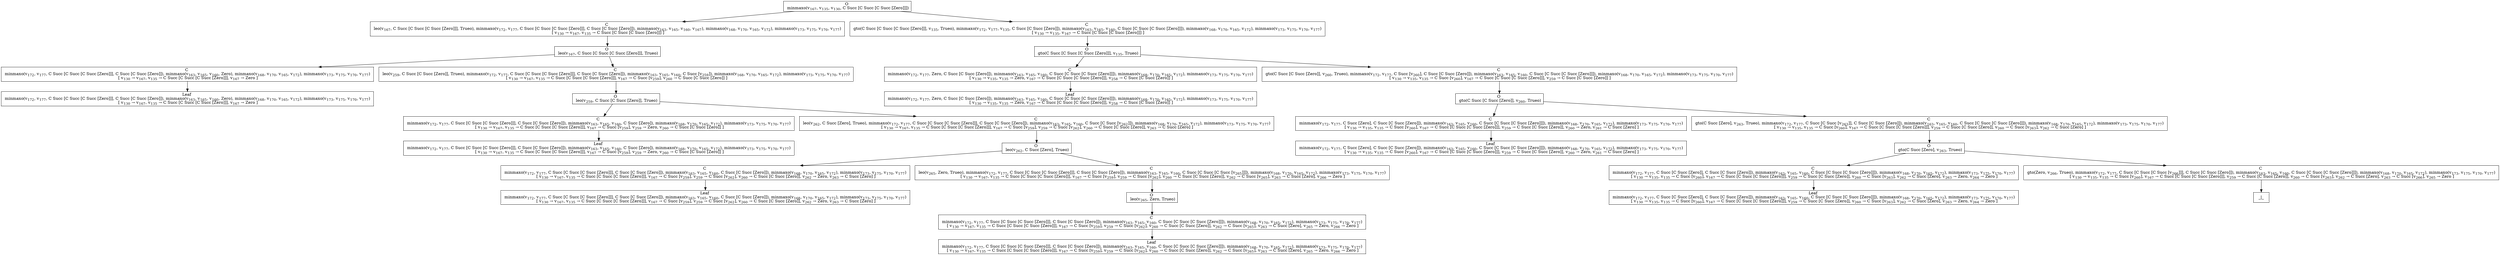 digraph {
    graph [rankdir=TB
          ,bgcolor=transparent];
    node [shape=box
         ,fillcolor=white
         ,style=filled];
    0 [label=<O <BR/> minmaxo(v<SUB>167</SUB>, v<SUB>135</SUB>, v<SUB>130</SUB>, C Succ [C Succ [C Succ [Zero]]])>];
    1 [label=<C <BR/> leo(v<SUB>167</SUB>, C Succ [C Succ [C Succ [Zero]]], Trueo), minmaxo(v<SUB>172</SUB>, v<SUB>177</SUB>, C Succ [C Succ [C Succ [Zero]]], C Succ [C Succ [Zero]]), minmaxo(v<SUB>163</SUB>, v<SUB>165</SUB>, v<SUB>160</SUB>, v<SUB>167</SUB>), minmaxo(v<SUB>168</SUB>, v<SUB>170</SUB>, v<SUB>165</SUB>, v<SUB>172</SUB>), minmaxo(v<SUB>173</SUB>, v<SUB>175</SUB>, v<SUB>170</SUB>, v<SUB>177</SUB>) <BR/>  [ v<SUB>130</SUB> &rarr; v<SUB>167</SUB>, v<SUB>135</SUB> &rarr; C Succ [C Succ [C Succ [Zero]]] ] >];
    2 [label=<C <BR/> gto(C Succ [C Succ [C Succ [Zero]]], v<SUB>135</SUB>, Trueo), minmaxo(v<SUB>172</SUB>, v<SUB>177</SUB>, v<SUB>135</SUB>, C Succ [C Succ [Zero]]), minmaxo(v<SUB>163</SUB>, v<SUB>165</SUB>, v<SUB>160</SUB>, C Succ [C Succ [C Succ [Zero]]]), minmaxo(v<SUB>168</SUB>, v<SUB>170</SUB>, v<SUB>165</SUB>, v<SUB>172</SUB>), minmaxo(v<SUB>173</SUB>, v<SUB>175</SUB>, v<SUB>170</SUB>, v<SUB>177</SUB>) <BR/>  [ v<SUB>130</SUB> &rarr; v<SUB>135</SUB>, v<SUB>167</SUB> &rarr; C Succ [C Succ [C Succ [Zero]]] ] >];
    3 [label=<O <BR/> leo(v<SUB>167</SUB>, C Succ [C Succ [C Succ [Zero]]], Trueo)>];
    4 [label=<C <BR/> minmaxo(v<SUB>172</SUB>, v<SUB>177</SUB>, C Succ [C Succ [C Succ [Zero]]], C Succ [C Succ [Zero]]), minmaxo(v<SUB>163</SUB>, v<SUB>165</SUB>, v<SUB>160</SUB>, Zero), minmaxo(v<SUB>168</SUB>, v<SUB>170</SUB>, v<SUB>165</SUB>, v<SUB>172</SUB>), minmaxo(v<SUB>173</SUB>, v<SUB>175</SUB>, v<SUB>170</SUB>, v<SUB>177</SUB>) <BR/>  [ v<SUB>130</SUB> &rarr; v<SUB>167</SUB>, v<SUB>135</SUB> &rarr; C Succ [C Succ [C Succ [Zero]]], v<SUB>167</SUB> &rarr; Zero ] >];
    5 [label=<C <BR/> leo(v<SUB>259</SUB>, C Succ [C Succ [Zero]], Trueo), minmaxo(v<SUB>172</SUB>, v<SUB>177</SUB>, C Succ [C Succ [C Succ [Zero]]], C Succ [C Succ [Zero]]), minmaxo(v<SUB>163</SUB>, v<SUB>165</SUB>, v<SUB>160</SUB>, C Succ [v<SUB>259</SUB>]), minmaxo(v<SUB>168</SUB>, v<SUB>170</SUB>, v<SUB>165</SUB>, v<SUB>172</SUB>), minmaxo(v<SUB>173</SUB>, v<SUB>175</SUB>, v<SUB>170</SUB>, v<SUB>177</SUB>) <BR/>  [ v<SUB>130</SUB> &rarr; v<SUB>167</SUB>, v<SUB>135</SUB> &rarr; C Succ [C Succ [C Succ [Zero]]], v<SUB>167</SUB> &rarr; C Succ [v<SUB>259</SUB>], v<SUB>260</SUB> &rarr; C Succ [C Succ [Zero]] ] >];
    6 [label=<Leaf <BR/> minmaxo(v<SUB>172</SUB>, v<SUB>177</SUB>, C Succ [C Succ [C Succ [Zero]]], C Succ [C Succ [Zero]]), minmaxo(v<SUB>163</SUB>, v<SUB>165</SUB>, v<SUB>160</SUB>, Zero), minmaxo(v<SUB>168</SUB>, v<SUB>170</SUB>, v<SUB>165</SUB>, v<SUB>172</SUB>), minmaxo(v<SUB>173</SUB>, v<SUB>175</SUB>, v<SUB>170</SUB>, v<SUB>177</SUB>) <BR/>  [ v<SUB>130</SUB> &rarr; v<SUB>167</SUB>, v<SUB>135</SUB> &rarr; C Succ [C Succ [C Succ [Zero]]], v<SUB>167</SUB> &rarr; Zero ] >];
    7 [label=<O <BR/> leo(v<SUB>259</SUB>, C Succ [C Succ [Zero]], Trueo)>];
    8 [label=<C <BR/> minmaxo(v<SUB>172</SUB>, v<SUB>177</SUB>, C Succ [C Succ [C Succ [Zero]]], C Succ [C Succ [Zero]]), minmaxo(v<SUB>163</SUB>, v<SUB>165</SUB>, v<SUB>160</SUB>, C Succ [Zero]), minmaxo(v<SUB>168</SUB>, v<SUB>170</SUB>, v<SUB>165</SUB>, v<SUB>172</SUB>), minmaxo(v<SUB>173</SUB>, v<SUB>175</SUB>, v<SUB>170</SUB>, v<SUB>177</SUB>) <BR/>  [ v<SUB>130</SUB> &rarr; v<SUB>167</SUB>, v<SUB>135</SUB> &rarr; C Succ [C Succ [C Succ [Zero]]], v<SUB>167</SUB> &rarr; C Succ [v<SUB>259</SUB>], v<SUB>259</SUB> &rarr; Zero, v<SUB>260</SUB> &rarr; C Succ [C Succ [Zero]] ] >];
    9 [label=<C <BR/> leo(v<SUB>262</SUB>, C Succ [Zero], Trueo), minmaxo(v<SUB>172</SUB>, v<SUB>177</SUB>, C Succ [C Succ [C Succ [Zero]]], C Succ [C Succ [Zero]]), minmaxo(v<SUB>163</SUB>, v<SUB>165</SUB>, v<SUB>160</SUB>, C Succ [C Succ [v<SUB>262</SUB>]]), minmaxo(v<SUB>168</SUB>, v<SUB>170</SUB>, v<SUB>165</SUB>, v<SUB>172</SUB>), minmaxo(v<SUB>173</SUB>, v<SUB>175</SUB>, v<SUB>170</SUB>, v<SUB>177</SUB>) <BR/>  [ v<SUB>130</SUB> &rarr; v<SUB>167</SUB>, v<SUB>135</SUB> &rarr; C Succ [C Succ [C Succ [Zero]]], v<SUB>167</SUB> &rarr; C Succ [v<SUB>259</SUB>], v<SUB>259</SUB> &rarr; C Succ [v<SUB>262</SUB>], v<SUB>260</SUB> &rarr; C Succ [C Succ [Zero]], v<SUB>263</SUB> &rarr; C Succ [Zero] ] >];
    10 [label=<Leaf <BR/> minmaxo(v<SUB>172</SUB>, v<SUB>177</SUB>, C Succ [C Succ [C Succ [Zero]]], C Succ [C Succ [Zero]]), minmaxo(v<SUB>163</SUB>, v<SUB>165</SUB>, v<SUB>160</SUB>, C Succ [Zero]), minmaxo(v<SUB>168</SUB>, v<SUB>170</SUB>, v<SUB>165</SUB>, v<SUB>172</SUB>), minmaxo(v<SUB>173</SUB>, v<SUB>175</SUB>, v<SUB>170</SUB>, v<SUB>177</SUB>) <BR/>  [ v<SUB>130</SUB> &rarr; v<SUB>167</SUB>, v<SUB>135</SUB> &rarr; C Succ [C Succ [C Succ [Zero]]], v<SUB>167</SUB> &rarr; C Succ [v<SUB>259</SUB>], v<SUB>259</SUB> &rarr; Zero, v<SUB>260</SUB> &rarr; C Succ [C Succ [Zero]] ] >];
    11 [label=<O <BR/> leo(v<SUB>262</SUB>, C Succ [Zero], Trueo)>];
    12 [label=<C <BR/> minmaxo(v<SUB>172</SUB>, v<SUB>177</SUB>, C Succ [C Succ [C Succ [Zero]]], C Succ [C Succ [Zero]]), minmaxo(v<SUB>163</SUB>, v<SUB>165</SUB>, v<SUB>160</SUB>, C Succ [C Succ [Zero]]), minmaxo(v<SUB>168</SUB>, v<SUB>170</SUB>, v<SUB>165</SUB>, v<SUB>172</SUB>), minmaxo(v<SUB>173</SUB>, v<SUB>175</SUB>, v<SUB>170</SUB>, v<SUB>177</SUB>) <BR/>  [ v<SUB>130</SUB> &rarr; v<SUB>167</SUB>, v<SUB>135</SUB> &rarr; C Succ [C Succ [C Succ [Zero]]], v<SUB>167</SUB> &rarr; C Succ [v<SUB>259</SUB>], v<SUB>259</SUB> &rarr; C Succ [v<SUB>262</SUB>], v<SUB>260</SUB> &rarr; C Succ [C Succ [Zero]], v<SUB>262</SUB> &rarr; Zero, v<SUB>263</SUB> &rarr; C Succ [Zero] ] >];
    13 [label=<C <BR/> leo(v<SUB>265</SUB>, Zero, Trueo), minmaxo(v<SUB>172</SUB>, v<SUB>177</SUB>, C Succ [C Succ [C Succ [Zero]]], C Succ [C Succ [Zero]]), minmaxo(v<SUB>163</SUB>, v<SUB>165</SUB>, v<SUB>160</SUB>, C Succ [C Succ [C Succ [v<SUB>265</SUB>]]]), minmaxo(v<SUB>168</SUB>, v<SUB>170</SUB>, v<SUB>165</SUB>, v<SUB>172</SUB>), minmaxo(v<SUB>173</SUB>, v<SUB>175</SUB>, v<SUB>170</SUB>, v<SUB>177</SUB>) <BR/>  [ v<SUB>130</SUB> &rarr; v<SUB>167</SUB>, v<SUB>135</SUB> &rarr; C Succ [C Succ [C Succ [Zero]]], v<SUB>167</SUB> &rarr; C Succ [v<SUB>259</SUB>], v<SUB>259</SUB> &rarr; C Succ [v<SUB>262</SUB>], v<SUB>260</SUB> &rarr; C Succ [C Succ [Zero]], v<SUB>262</SUB> &rarr; C Succ [v<SUB>265</SUB>], v<SUB>263</SUB> &rarr; C Succ [Zero], v<SUB>266</SUB> &rarr; Zero ] >];
    14 [label=<Leaf <BR/> minmaxo(v<SUB>172</SUB>, v<SUB>177</SUB>, C Succ [C Succ [C Succ [Zero]]], C Succ [C Succ [Zero]]), minmaxo(v<SUB>163</SUB>, v<SUB>165</SUB>, v<SUB>160</SUB>, C Succ [C Succ [Zero]]), minmaxo(v<SUB>168</SUB>, v<SUB>170</SUB>, v<SUB>165</SUB>, v<SUB>172</SUB>), minmaxo(v<SUB>173</SUB>, v<SUB>175</SUB>, v<SUB>170</SUB>, v<SUB>177</SUB>) <BR/>  [ v<SUB>130</SUB> &rarr; v<SUB>167</SUB>, v<SUB>135</SUB> &rarr; C Succ [C Succ [C Succ [Zero]]], v<SUB>167</SUB> &rarr; C Succ [v<SUB>259</SUB>], v<SUB>259</SUB> &rarr; C Succ [v<SUB>262</SUB>], v<SUB>260</SUB> &rarr; C Succ [C Succ [Zero]], v<SUB>262</SUB> &rarr; Zero, v<SUB>263</SUB> &rarr; C Succ [Zero] ] >];
    15 [label=<O <BR/> leo(v<SUB>265</SUB>, Zero, Trueo)>];
    16 [label=<C <BR/> minmaxo(v<SUB>172</SUB>, v<SUB>177</SUB>, C Succ [C Succ [C Succ [Zero]]], C Succ [C Succ [Zero]]), minmaxo(v<SUB>163</SUB>, v<SUB>165</SUB>, v<SUB>160</SUB>, C Succ [C Succ [C Succ [Zero]]]), minmaxo(v<SUB>168</SUB>, v<SUB>170</SUB>, v<SUB>165</SUB>, v<SUB>172</SUB>), minmaxo(v<SUB>173</SUB>, v<SUB>175</SUB>, v<SUB>170</SUB>, v<SUB>177</SUB>) <BR/>  [ v<SUB>130</SUB> &rarr; v<SUB>167</SUB>, v<SUB>135</SUB> &rarr; C Succ [C Succ [C Succ [Zero]]], v<SUB>167</SUB> &rarr; C Succ [v<SUB>259</SUB>], v<SUB>259</SUB> &rarr; C Succ [v<SUB>262</SUB>], v<SUB>260</SUB> &rarr; C Succ [C Succ [Zero]], v<SUB>262</SUB> &rarr; C Succ [v<SUB>265</SUB>], v<SUB>263</SUB> &rarr; C Succ [Zero], v<SUB>265</SUB> &rarr; Zero, v<SUB>266</SUB> &rarr; Zero ] >];
    17 [label=<Leaf <BR/> minmaxo(v<SUB>172</SUB>, v<SUB>177</SUB>, C Succ [C Succ [C Succ [Zero]]], C Succ [C Succ [Zero]]), minmaxo(v<SUB>163</SUB>, v<SUB>165</SUB>, v<SUB>160</SUB>, C Succ [C Succ [C Succ [Zero]]]), minmaxo(v<SUB>168</SUB>, v<SUB>170</SUB>, v<SUB>165</SUB>, v<SUB>172</SUB>), minmaxo(v<SUB>173</SUB>, v<SUB>175</SUB>, v<SUB>170</SUB>, v<SUB>177</SUB>) <BR/>  [ v<SUB>130</SUB> &rarr; v<SUB>167</SUB>, v<SUB>135</SUB> &rarr; C Succ [C Succ [C Succ [Zero]]], v<SUB>167</SUB> &rarr; C Succ [v<SUB>259</SUB>], v<SUB>259</SUB> &rarr; C Succ [v<SUB>262</SUB>], v<SUB>260</SUB> &rarr; C Succ [C Succ [Zero]], v<SUB>262</SUB> &rarr; C Succ [v<SUB>265</SUB>], v<SUB>263</SUB> &rarr; C Succ [Zero], v<SUB>265</SUB> &rarr; Zero, v<SUB>266</SUB> &rarr; Zero ] >];
    18 [label=<O <BR/> gto(C Succ [C Succ [C Succ [Zero]]], v<SUB>135</SUB>, Trueo)>];
    19 [label=<C <BR/> minmaxo(v<SUB>172</SUB>, v<SUB>177</SUB>, Zero, C Succ [C Succ [Zero]]), minmaxo(v<SUB>163</SUB>, v<SUB>165</SUB>, v<SUB>160</SUB>, C Succ [C Succ [C Succ [Zero]]]), minmaxo(v<SUB>168</SUB>, v<SUB>170</SUB>, v<SUB>165</SUB>, v<SUB>172</SUB>), minmaxo(v<SUB>173</SUB>, v<SUB>175</SUB>, v<SUB>170</SUB>, v<SUB>177</SUB>) <BR/>  [ v<SUB>130</SUB> &rarr; v<SUB>135</SUB>, v<SUB>135</SUB> &rarr; Zero, v<SUB>167</SUB> &rarr; C Succ [C Succ [C Succ [Zero]]], v<SUB>258</SUB> &rarr; C Succ [C Succ [Zero]] ] >];
    20 [label=<C <BR/> gto(C Succ [C Succ [Zero]], v<SUB>260</SUB>, Trueo), minmaxo(v<SUB>172</SUB>, v<SUB>177</SUB>, C Succ [v<SUB>260</SUB>], C Succ [C Succ [Zero]]), minmaxo(v<SUB>163</SUB>, v<SUB>165</SUB>, v<SUB>160</SUB>, C Succ [C Succ [C Succ [Zero]]]), minmaxo(v<SUB>168</SUB>, v<SUB>170</SUB>, v<SUB>165</SUB>, v<SUB>172</SUB>), minmaxo(v<SUB>173</SUB>, v<SUB>175</SUB>, v<SUB>170</SUB>, v<SUB>177</SUB>) <BR/>  [ v<SUB>130</SUB> &rarr; v<SUB>135</SUB>, v<SUB>135</SUB> &rarr; C Succ [v<SUB>260</SUB>], v<SUB>167</SUB> &rarr; C Succ [C Succ [C Succ [Zero]]], v<SUB>259</SUB> &rarr; C Succ [C Succ [Zero]] ] >];
    21 [label=<Leaf <BR/> minmaxo(v<SUB>172</SUB>, v<SUB>177</SUB>, Zero, C Succ [C Succ [Zero]]), minmaxo(v<SUB>163</SUB>, v<SUB>165</SUB>, v<SUB>160</SUB>, C Succ [C Succ [C Succ [Zero]]]), minmaxo(v<SUB>168</SUB>, v<SUB>170</SUB>, v<SUB>165</SUB>, v<SUB>172</SUB>), minmaxo(v<SUB>173</SUB>, v<SUB>175</SUB>, v<SUB>170</SUB>, v<SUB>177</SUB>) <BR/>  [ v<SUB>130</SUB> &rarr; v<SUB>135</SUB>, v<SUB>135</SUB> &rarr; Zero, v<SUB>167</SUB> &rarr; C Succ [C Succ [C Succ [Zero]]], v<SUB>258</SUB> &rarr; C Succ [C Succ [Zero]] ] >];
    22 [label=<O <BR/> gto(C Succ [C Succ [Zero]], v<SUB>260</SUB>, Trueo)>];
    23 [label=<C <BR/> minmaxo(v<SUB>172</SUB>, v<SUB>177</SUB>, C Succ [Zero], C Succ [C Succ [Zero]]), minmaxo(v<SUB>163</SUB>, v<SUB>165</SUB>, v<SUB>160</SUB>, C Succ [C Succ [C Succ [Zero]]]), minmaxo(v<SUB>168</SUB>, v<SUB>170</SUB>, v<SUB>165</SUB>, v<SUB>172</SUB>), minmaxo(v<SUB>173</SUB>, v<SUB>175</SUB>, v<SUB>170</SUB>, v<SUB>177</SUB>) <BR/>  [ v<SUB>130</SUB> &rarr; v<SUB>135</SUB>, v<SUB>135</SUB> &rarr; C Succ [v<SUB>260</SUB>], v<SUB>167</SUB> &rarr; C Succ [C Succ [C Succ [Zero]]], v<SUB>259</SUB> &rarr; C Succ [C Succ [Zero]], v<SUB>260</SUB> &rarr; Zero, v<SUB>261</SUB> &rarr; C Succ [Zero] ] >];
    24 [label=<C <BR/> gto(C Succ [Zero], v<SUB>263</SUB>, Trueo), minmaxo(v<SUB>172</SUB>, v<SUB>177</SUB>, C Succ [C Succ [v<SUB>263</SUB>]], C Succ [C Succ [Zero]]), minmaxo(v<SUB>163</SUB>, v<SUB>165</SUB>, v<SUB>160</SUB>, C Succ [C Succ [C Succ [Zero]]]), minmaxo(v<SUB>168</SUB>, v<SUB>170</SUB>, v<SUB>165</SUB>, v<SUB>172</SUB>), minmaxo(v<SUB>173</SUB>, v<SUB>175</SUB>, v<SUB>170</SUB>, v<SUB>177</SUB>) <BR/>  [ v<SUB>130</SUB> &rarr; v<SUB>135</SUB>, v<SUB>135</SUB> &rarr; C Succ [v<SUB>260</SUB>], v<SUB>167</SUB> &rarr; C Succ [C Succ [C Succ [Zero]]], v<SUB>259</SUB> &rarr; C Succ [C Succ [Zero]], v<SUB>260</SUB> &rarr; C Succ [v<SUB>263</SUB>], v<SUB>262</SUB> &rarr; C Succ [Zero] ] >];
    25 [label=<Leaf <BR/> minmaxo(v<SUB>172</SUB>, v<SUB>177</SUB>, C Succ [Zero], C Succ [C Succ [Zero]]), minmaxo(v<SUB>163</SUB>, v<SUB>165</SUB>, v<SUB>160</SUB>, C Succ [C Succ [C Succ [Zero]]]), minmaxo(v<SUB>168</SUB>, v<SUB>170</SUB>, v<SUB>165</SUB>, v<SUB>172</SUB>), minmaxo(v<SUB>173</SUB>, v<SUB>175</SUB>, v<SUB>170</SUB>, v<SUB>177</SUB>) <BR/>  [ v<SUB>130</SUB> &rarr; v<SUB>135</SUB>, v<SUB>135</SUB> &rarr; C Succ [v<SUB>260</SUB>], v<SUB>167</SUB> &rarr; C Succ [C Succ [C Succ [Zero]]], v<SUB>259</SUB> &rarr; C Succ [C Succ [Zero]], v<SUB>260</SUB> &rarr; Zero, v<SUB>261</SUB> &rarr; C Succ [Zero] ] >];
    26 [label=<O <BR/> gto(C Succ [Zero], v<SUB>263</SUB>, Trueo)>];
    27 [label=<C <BR/> minmaxo(v<SUB>172</SUB>, v<SUB>177</SUB>, C Succ [C Succ [Zero]], C Succ [C Succ [Zero]]), minmaxo(v<SUB>163</SUB>, v<SUB>165</SUB>, v<SUB>160</SUB>, C Succ [C Succ [C Succ [Zero]]]), minmaxo(v<SUB>168</SUB>, v<SUB>170</SUB>, v<SUB>165</SUB>, v<SUB>172</SUB>), minmaxo(v<SUB>173</SUB>, v<SUB>175</SUB>, v<SUB>170</SUB>, v<SUB>177</SUB>) <BR/>  [ v<SUB>130</SUB> &rarr; v<SUB>135</SUB>, v<SUB>135</SUB> &rarr; C Succ [v<SUB>260</SUB>], v<SUB>167</SUB> &rarr; C Succ [C Succ [C Succ [Zero]]], v<SUB>259</SUB> &rarr; C Succ [C Succ [Zero]], v<SUB>260</SUB> &rarr; C Succ [v<SUB>263</SUB>], v<SUB>262</SUB> &rarr; C Succ [Zero], v<SUB>263</SUB> &rarr; Zero, v<SUB>264</SUB> &rarr; Zero ] >];
    28 [label=<C <BR/> gto(Zero, v<SUB>266</SUB>, Trueo), minmaxo(v<SUB>172</SUB>, v<SUB>177</SUB>, C Succ [C Succ [C Succ [v<SUB>266</SUB>]]], C Succ [C Succ [Zero]]), minmaxo(v<SUB>163</SUB>, v<SUB>165</SUB>, v<SUB>160</SUB>, C Succ [C Succ [C Succ [Zero]]]), minmaxo(v<SUB>168</SUB>, v<SUB>170</SUB>, v<SUB>165</SUB>, v<SUB>172</SUB>), minmaxo(v<SUB>173</SUB>, v<SUB>175</SUB>, v<SUB>170</SUB>, v<SUB>177</SUB>) <BR/>  [ v<SUB>130</SUB> &rarr; v<SUB>135</SUB>, v<SUB>135</SUB> &rarr; C Succ [v<SUB>260</SUB>], v<SUB>167</SUB> &rarr; C Succ [C Succ [C Succ [Zero]]], v<SUB>259</SUB> &rarr; C Succ [C Succ [Zero]], v<SUB>260</SUB> &rarr; C Succ [v<SUB>263</SUB>], v<SUB>262</SUB> &rarr; C Succ [Zero], v<SUB>263</SUB> &rarr; C Succ [v<SUB>266</SUB>], v<SUB>265</SUB> &rarr; Zero ] >];
    29 [label=<Leaf <BR/> minmaxo(v<SUB>172</SUB>, v<SUB>177</SUB>, C Succ [C Succ [Zero]], C Succ [C Succ [Zero]]), minmaxo(v<SUB>163</SUB>, v<SUB>165</SUB>, v<SUB>160</SUB>, C Succ [C Succ [C Succ [Zero]]]), minmaxo(v<SUB>168</SUB>, v<SUB>170</SUB>, v<SUB>165</SUB>, v<SUB>172</SUB>), minmaxo(v<SUB>173</SUB>, v<SUB>175</SUB>, v<SUB>170</SUB>, v<SUB>177</SUB>) <BR/>  [ v<SUB>130</SUB> &rarr; v<SUB>135</SUB>, v<SUB>135</SUB> &rarr; C Succ [v<SUB>260</SUB>], v<SUB>167</SUB> &rarr; C Succ [C Succ [C Succ [Zero]]], v<SUB>259</SUB> &rarr; C Succ [C Succ [Zero]], v<SUB>260</SUB> &rarr; C Succ [v<SUB>263</SUB>], v<SUB>262</SUB> &rarr; C Succ [Zero], v<SUB>263</SUB> &rarr; Zero, v<SUB>264</SUB> &rarr; Zero ] >];
    30 [label=<_|_>];
    0 -> 1 [label=""];
    0 -> 2 [label=""];
    1 -> 3 [label=""];
    2 -> 18 [label=""];
    3 -> 4 [label=""];
    3 -> 5 [label=""];
    4 -> 6 [label=""];
    5 -> 7 [label=""];
    7 -> 8 [label=""];
    7 -> 9 [label=""];
    8 -> 10 [label=""];
    9 -> 11 [label=""];
    11 -> 12 [label=""];
    11 -> 13 [label=""];
    12 -> 14 [label=""];
    13 -> 15 [label=""];
    15 -> 16 [label=""];
    16 -> 17 [label=""];
    18 -> 19 [label=""];
    18 -> 20 [label=""];
    19 -> 21 [label=""];
    20 -> 22 [label=""];
    22 -> 23 [label=""];
    22 -> 24 [label=""];
    23 -> 25 [label=""];
    24 -> 26 [label=""];
    26 -> 27 [label=""];
    26 -> 28 [label=""];
    27 -> 29 [label=""];
    28 -> 30 [label=""];
}